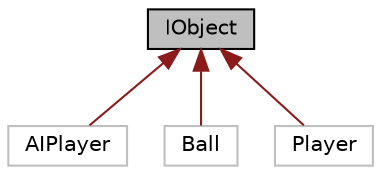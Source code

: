digraph "IObject"
{
 // LATEX_PDF_SIZE
  edge [fontname="Helvetica",fontsize="10",labelfontname="Helvetica",labelfontsize="10"];
  node [fontname="Helvetica",fontsize="10",shape=record];
  Node0 [label="IObject",height=0.2,width=0.4,color="black", fillcolor="grey75", style="filled", fontcolor="black",tooltip=": 오브젝트 인터페이스입니다. 각 Object는 아래와 같은 Method를 구현해야 합니다."];
  Node0 -> Node1 [dir="back",color="firebrick4",fontsize="10",style="solid",fontname="Helvetica"];
  Node1 [label="AIPlayer",height=0.2,width=0.4,color="grey75", fillcolor="white", style="filled",tooltip=" "];
  Node0 -> Node2 [dir="back",color="firebrick4",fontsize="10",style="solid",fontname="Helvetica"];
  Node2 [label="Ball",height=0.2,width=0.4,color="grey75", fillcolor="white", style="filled",tooltip=" "];
  Node0 -> Node3 [dir="back",color="firebrick4",fontsize="10",style="solid",fontname="Helvetica"];
  Node3 [label="Player",height=0.2,width=0.4,color="grey75", fillcolor="white", style="filled",tooltip=" "];
}
